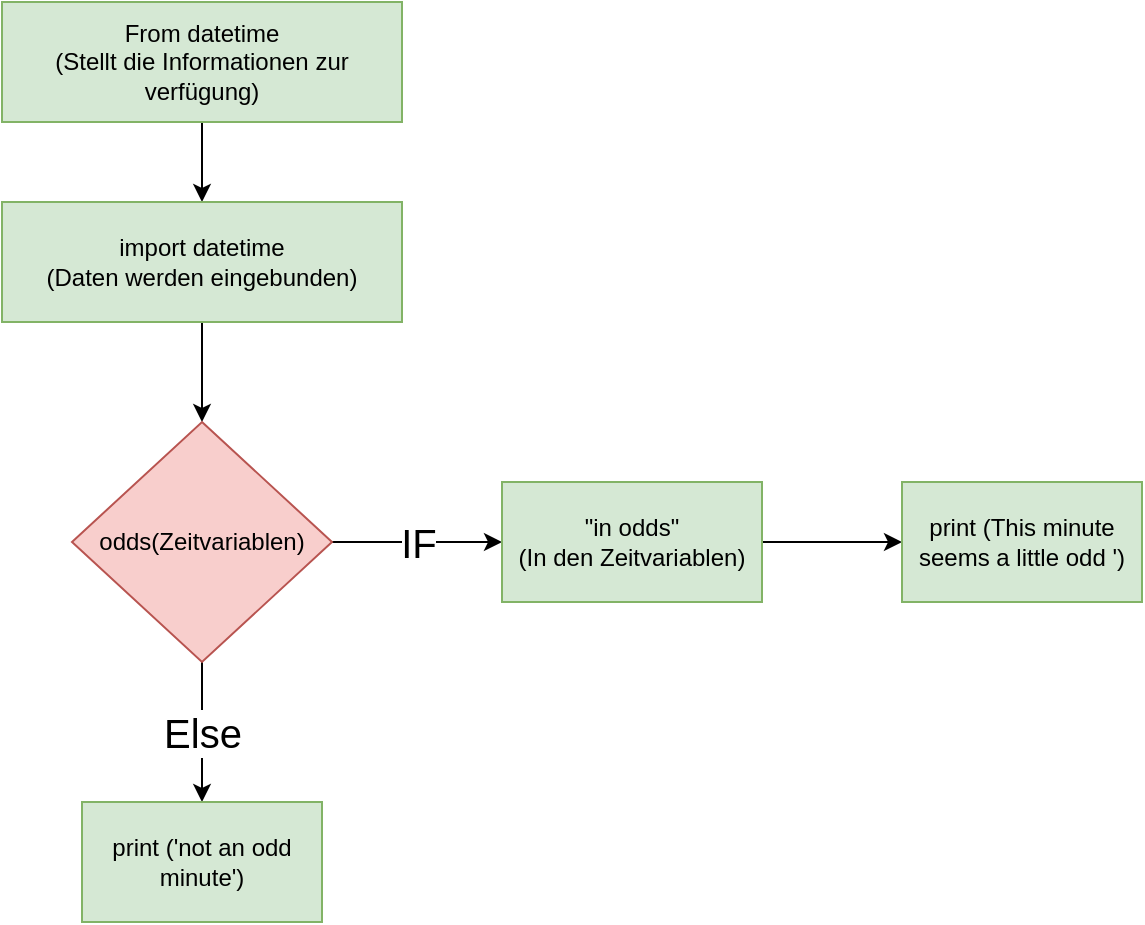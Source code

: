 <mxfile version="15.1.2" type="github"><diagram id="xpkEJlronAHmIwrWZAt0" name="Page-1"><mxGraphModel dx="782" dy="468" grid="1" gridSize="10" guides="1" tooltips="1" connect="1" arrows="1" fold="1" page="1" pageScale="1" pageWidth="827" pageHeight="1169" math="0" shadow="0"><root><mxCell id="0"/><mxCell id="1" parent="0"/><mxCell id="tk-8fsUhGzmJinyNwQee-5" style="edgeStyle=orthogonalEdgeStyle;rounded=0;orthogonalLoop=1;jettySize=auto;html=1;exitX=0.5;exitY=1;exitDx=0;exitDy=0;entryX=0.5;entryY=0;entryDx=0;entryDy=0;" edge="1" parent="1" source="tk-8fsUhGzmJinyNwQee-1" target="tk-8fsUhGzmJinyNwQee-2"><mxGeometry relative="1" as="geometry"/></mxCell><mxCell id="tk-8fsUhGzmJinyNwQee-1" value="From datetime&lt;br&gt;(Stellt die Informationen zur verfügung)" style="rounded=0;whiteSpace=wrap;html=1;fillColor=#d5e8d4;strokeColor=#82b366;" vertex="1" parent="1"><mxGeometry x="130" y="40" width="200" height="60" as="geometry"/></mxCell><mxCell id="tk-8fsUhGzmJinyNwQee-6" style="edgeStyle=orthogonalEdgeStyle;rounded=0;orthogonalLoop=1;jettySize=auto;html=1;exitX=0.5;exitY=1;exitDx=0;exitDy=0;entryX=0.5;entryY=0;entryDx=0;entryDy=0;" edge="1" parent="1" source="tk-8fsUhGzmJinyNwQee-2" target="tk-8fsUhGzmJinyNwQee-4"><mxGeometry relative="1" as="geometry"/></mxCell><mxCell id="tk-8fsUhGzmJinyNwQee-2" value="import datetime&lt;br&gt;(Daten werden eingebunden)" style="rounded=0;whiteSpace=wrap;html=1;fillColor=#d5e8d4;strokeColor=#82b366;" vertex="1" parent="1"><mxGeometry x="130" y="140" width="200" height="60" as="geometry"/></mxCell><mxCell id="tk-8fsUhGzmJinyNwQee-9" value="&lt;font style=&quot;font-size: 20px&quot;&gt;Else&lt;/font&gt;" style="edgeStyle=orthogonalEdgeStyle;rounded=0;orthogonalLoop=1;jettySize=auto;html=1;entryX=0.5;entryY=0;entryDx=0;entryDy=0;" edge="1" parent="1" source="tk-8fsUhGzmJinyNwQee-4" target="tk-8fsUhGzmJinyNwQee-8"><mxGeometry relative="1" as="geometry"/></mxCell><mxCell id="tk-8fsUhGzmJinyNwQee-10" value="&lt;font style=&quot;font-size: 20px&quot;&gt;IF&lt;/font&gt;" style="edgeStyle=orthogonalEdgeStyle;rounded=0;orthogonalLoop=1;jettySize=auto;html=1;exitX=1;exitY=0.5;exitDx=0;exitDy=0;entryX=0;entryY=0.5;entryDx=0;entryDy=0;" edge="1" parent="1" source="tk-8fsUhGzmJinyNwQee-4" target="tk-8fsUhGzmJinyNwQee-7"><mxGeometry relative="1" as="geometry"/></mxCell><mxCell id="tk-8fsUhGzmJinyNwQee-4" value="odds(Zeitvariablen)" style="rhombus;whiteSpace=wrap;html=1;fillColor=#f8cecc;strokeColor=#b85450;" vertex="1" parent="1"><mxGeometry x="165" y="250" width="130" height="120" as="geometry"/></mxCell><mxCell id="tk-8fsUhGzmJinyNwQee-11" style="edgeStyle=orthogonalEdgeStyle;rounded=0;orthogonalLoop=1;jettySize=auto;html=1;" edge="1" parent="1" source="tk-8fsUhGzmJinyNwQee-7"><mxGeometry relative="1" as="geometry"><mxPoint x="580" y="310" as="targetPoint"/></mxGeometry></mxCell><mxCell id="tk-8fsUhGzmJinyNwQee-7" value="&quot;in odds&quot;&lt;br&gt;(In den Zeitvariablen)" style="rounded=0;whiteSpace=wrap;html=1;fillColor=#d5e8d4;strokeColor=#82b366;" vertex="1" parent="1"><mxGeometry x="380" y="280" width="130" height="60" as="geometry"/></mxCell><mxCell id="tk-8fsUhGzmJinyNwQee-8" value="print ('not an odd minute')" style="rounded=0;whiteSpace=wrap;html=1;fillColor=#d5e8d4;strokeColor=#82b366;" vertex="1" parent="1"><mxGeometry x="170" y="440" width="120" height="60" as="geometry"/></mxCell><mxCell id="tk-8fsUhGzmJinyNwQee-12" value="print (This minute seems a little odd ')" style="rounded=0;whiteSpace=wrap;html=1;fillColor=#d5e8d4;strokeColor=#82b366;" vertex="1" parent="1"><mxGeometry x="580" y="280" width="120" height="60" as="geometry"/></mxCell></root></mxGraphModel></diagram></mxfile>
